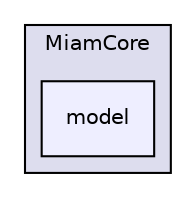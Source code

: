 digraph "code/MiamCore/model" {
  compound=true
  node [ fontsize="10", fontname="Helvetica"];
  edge [ labelfontsize="10", labelfontname="Helvetica"];
  subgraph clusterdir_8286ec72a985a42cf2222f74d6469280 {
    graph [ bgcolor="#ddddee", pencolor="black", label="MiamCore" fontname="Helvetica", fontsize="10", URL="dir_8286ec72a985a42cf2222f74d6469280.html"]
  dir_307cbceb1dad0ad2c44b4519d072de27 [shape=box, label="model", style="filled", fillcolor="#eeeeff", pencolor="black", URL="dir_307cbceb1dad0ad2c44b4519d072de27.html"];
  }
}
